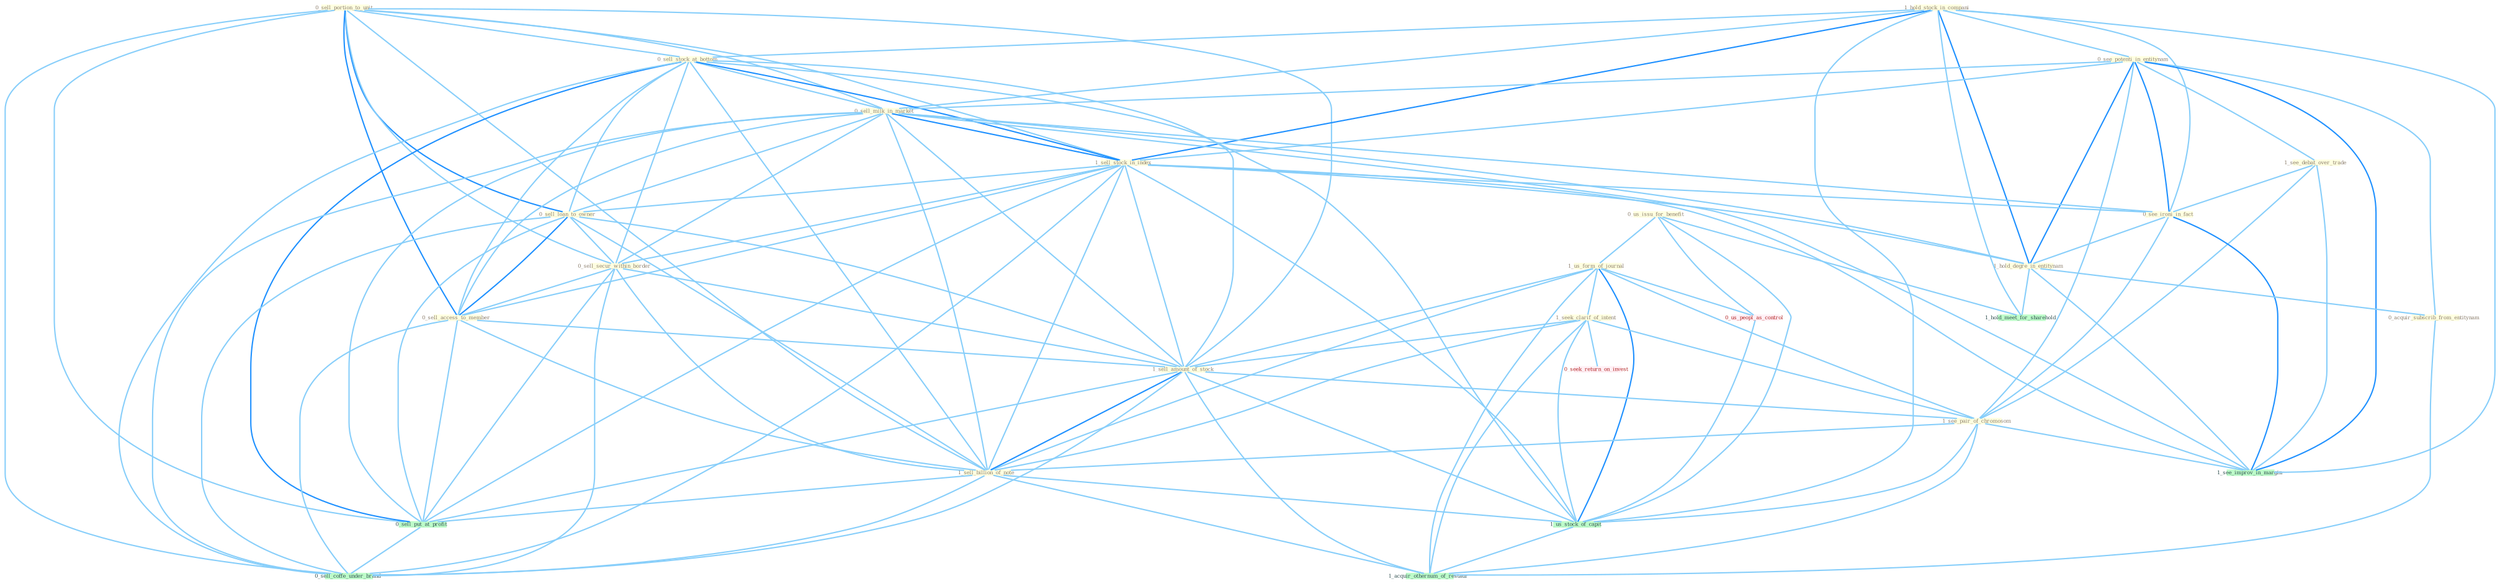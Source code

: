 Graph G{ 
    node
    [shape=polygon,style=filled,width=.5,height=.06,color="#BDFCC9",fixedsize=true,fontsize=4,
    fontcolor="#2f4f4f"];
    {node
    [color="#ffffe0", fontcolor="#8b7d6b"] "0_sell_portion_to_unit " "1_hold_stock_in_compani " "0_sell_stock_at_bottom " "0_see_potenti_in_entitynam " "1_see_debat_over_trade " "0_us_issu_for_benefit " "1_us_form_of_journal " "0_sell_milk_in_market " "1_sell_stock_in_index " "0_sell_loan_to_owner " "1_seek_clarif_of_intent " "0_sell_secur_within_border " "0_see_ironi_in_fact " "1_hold_degre_in_entitynam " "0_sell_access_to_member " "0_acquir_subscrib_from_entitynam " "1_sell_amount_of_stock " "1_see_pair_of_chromosom " "1_sell_billion_of_note "}
{node [color="#fff0f5", fontcolor="#b22222"] "0_us_peopl_as_control " "0_seek_return_on_invest "}
edge [color="#B0E2FF"];

	"0_sell_portion_to_unit " -- "0_sell_stock_at_bottom " [w="1", color="#87cefa" ];
	"0_sell_portion_to_unit " -- "0_sell_milk_in_market " [w="1", color="#87cefa" ];
	"0_sell_portion_to_unit " -- "1_sell_stock_in_index " [w="1", color="#87cefa" ];
	"0_sell_portion_to_unit " -- "0_sell_loan_to_owner " [w="2", color="#1e90ff" , len=0.8];
	"0_sell_portion_to_unit " -- "0_sell_secur_within_border " [w="1", color="#87cefa" ];
	"0_sell_portion_to_unit " -- "0_sell_access_to_member " [w="2", color="#1e90ff" , len=0.8];
	"0_sell_portion_to_unit " -- "1_sell_amount_of_stock " [w="1", color="#87cefa" ];
	"0_sell_portion_to_unit " -- "1_sell_billion_of_note " [w="1", color="#87cefa" ];
	"0_sell_portion_to_unit " -- "0_sell_put_at_profit " [w="1", color="#87cefa" ];
	"0_sell_portion_to_unit " -- "0_sell_coffe_under_brand " [w="1", color="#87cefa" ];
	"1_hold_stock_in_compani " -- "0_sell_stock_at_bottom " [w="1", color="#87cefa" ];
	"1_hold_stock_in_compani " -- "0_see_potenti_in_entitynam " [w="1", color="#87cefa" ];
	"1_hold_stock_in_compani " -- "0_sell_milk_in_market " [w="1", color="#87cefa" ];
	"1_hold_stock_in_compani " -- "1_sell_stock_in_index " [w="2", color="#1e90ff" , len=0.8];
	"1_hold_stock_in_compani " -- "0_see_ironi_in_fact " [w="1", color="#87cefa" ];
	"1_hold_stock_in_compani " -- "1_hold_degre_in_entitynam " [w="2", color="#1e90ff" , len=0.8];
	"1_hold_stock_in_compani " -- "1_us_stock_of_capit " [w="1", color="#87cefa" ];
	"1_hold_stock_in_compani " -- "1_see_improv_in_margin " [w="1", color="#87cefa" ];
	"1_hold_stock_in_compani " -- "1_hold_meet_for_sharehold " [w="1", color="#87cefa" ];
	"0_sell_stock_at_bottom " -- "0_sell_milk_in_market " [w="1", color="#87cefa" ];
	"0_sell_stock_at_bottom " -- "1_sell_stock_in_index " [w="2", color="#1e90ff" , len=0.8];
	"0_sell_stock_at_bottom " -- "0_sell_loan_to_owner " [w="1", color="#87cefa" ];
	"0_sell_stock_at_bottom " -- "0_sell_secur_within_border " [w="1", color="#87cefa" ];
	"0_sell_stock_at_bottom " -- "0_sell_access_to_member " [w="1", color="#87cefa" ];
	"0_sell_stock_at_bottom " -- "1_sell_amount_of_stock " [w="1", color="#87cefa" ];
	"0_sell_stock_at_bottom " -- "1_sell_billion_of_note " [w="1", color="#87cefa" ];
	"0_sell_stock_at_bottom " -- "0_sell_put_at_profit " [w="2", color="#1e90ff" , len=0.8];
	"0_sell_stock_at_bottom " -- "1_us_stock_of_capit " [w="1", color="#87cefa" ];
	"0_sell_stock_at_bottom " -- "0_sell_coffe_under_brand " [w="1", color="#87cefa" ];
	"0_see_potenti_in_entitynam " -- "1_see_debat_over_trade " [w="1", color="#87cefa" ];
	"0_see_potenti_in_entitynam " -- "0_sell_milk_in_market " [w="1", color="#87cefa" ];
	"0_see_potenti_in_entitynam " -- "1_sell_stock_in_index " [w="1", color="#87cefa" ];
	"0_see_potenti_in_entitynam " -- "0_see_ironi_in_fact " [w="2", color="#1e90ff" , len=0.8];
	"0_see_potenti_in_entitynam " -- "1_hold_degre_in_entitynam " [w="2", color="#1e90ff" , len=0.8];
	"0_see_potenti_in_entitynam " -- "0_acquir_subscrib_from_entitynam " [w="1", color="#87cefa" ];
	"0_see_potenti_in_entitynam " -- "1_see_pair_of_chromosom " [w="1", color="#87cefa" ];
	"0_see_potenti_in_entitynam " -- "1_see_improv_in_margin " [w="2", color="#1e90ff" , len=0.8];
	"1_see_debat_over_trade " -- "0_see_ironi_in_fact " [w="1", color="#87cefa" ];
	"1_see_debat_over_trade " -- "1_see_pair_of_chromosom " [w="1", color="#87cefa" ];
	"1_see_debat_over_trade " -- "1_see_improv_in_margin " [w="1", color="#87cefa" ];
	"0_us_issu_for_benefit " -- "1_us_form_of_journal " [w="1", color="#87cefa" ];
	"0_us_issu_for_benefit " -- "0_us_peopl_as_control " [w="1", color="#87cefa" ];
	"0_us_issu_for_benefit " -- "1_us_stock_of_capit " [w="1", color="#87cefa" ];
	"0_us_issu_for_benefit " -- "1_hold_meet_for_sharehold " [w="1", color="#87cefa" ];
	"1_us_form_of_journal " -- "1_seek_clarif_of_intent " [w="1", color="#87cefa" ];
	"1_us_form_of_journal " -- "1_sell_amount_of_stock " [w="1", color="#87cefa" ];
	"1_us_form_of_journal " -- "1_see_pair_of_chromosom " [w="1", color="#87cefa" ];
	"1_us_form_of_journal " -- "1_sell_billion_of_note " [w="1", color="#87cefa" ];
	"1_us_form_of_journal " -- "0_us_peopl_as_control " [w="1", color="#87cefa" ];
	"1_us_form_of_journal " -- "1_us_stock_of_capit " [w="2", color="#1e90ff" , len=0.8];
	"1_us_form_of_journal " -- "1_acquir_othernum_of_restaur " [w="1", color="#87cefa" ];
	"0_sell_milk_in_market " -- "1_sell_stock_in_index " [w="2", color="#1e90ff" , len=0.8];
	"0_sell_milk_in_market " -- "0_sell_loan_to_owner " [w="1", color="#87cefa" ];
	"0_sell_milk_in_market " -- "0_sell_secur_within_border " [w="1", color="#87cefa" ];
	"0_sell_milk_in_market " -- "0_see_ironi_in_fact " [w="1", color="#87cefa" ];
	"0_sell_milk_in_market " -- "1_hold_degre_in_entitynam " [w="1", color="#87cefa" ];
	"0_sell_milk_in_market " -- "0_sell_access_to_member " [w="1", color="#87cefa" ];
	"0_sell_milk_in_market " -- "1_sell_amount_of_stock " [w="1", color="#87cefa" ];
	"0_sell_milk_in_market " -- "1_sell_billion_of_note " [w="1", color="#87cefa" ];
	"0_sell_milk_in_market " -- "0_sell_put_at_profit " [w="1", color="#87cefa" ];
	"0_sell_milk_in_market " -- "1_see_improv_in_margin " [w="1", color="#87cefa" ];
	"0_sell_milk_in_market " -- "0_sell_coffe_under_brand " [w="1", color="#87cefa" ];
	"1_sell_stock_in_index " -- "0_sell_loan_to_owner " [w="1", color="#87cefa" ];
	"1_sell_stock_in_index " -- "0_sell_secur_within_border " [w="1", color="#87cefa" ];
	"1_sell_stock_in_index " -- "0_see_ironi_in_fact " [w="1", color="#87cefa" ];
	"1_sell_stock_in_index " -- "1_hold_degre_in_entitynam " [w="1", color="#87cefa" ];
	"1_sell_stock_in_index " -- "0_sell_access_to_member " [w="1", color="#87cefa" ];
	"1_sell_stock_in_index " -- "1_sell_amount_of_stock " [w="1", color="#87cefa" ];
	"1_sell_stock_in_index " -- "1_sell_billion_of_note " [w="1", color="#87cefa" ];
	"1_sell_stock_in_index " -- "0_sell_put_at_profit " [w="1", color="#87cefa" ];
	"1_sell_stock_in_index " -- "1_us_stock_of_capit " [w="1", color="#87cefa" ];
	"1_sell_stock_in_index " -- "1_see_improv_in_margin " [w="1", color="#87cefa" ];
	"1_sell_stock_in_index " -- "0_sell_coffe_under_brand " [w="1", color="#87cefa" ];
	"0_sell_loan_to_owner " -- "0_sell_secur_within_border " [w="1", color="#87cefa" ];
	"0_sell_loan_to_owner " -- "0_sell_access_to_member " [w="2", color="#1e90ff" , len=0.8];
	"0_sell_loan_to_owner " -- "1_sell_amount_of_stock " [w="1", color="#87cefa" ];
	"0_sell_loan_to_owner " -- "1_sell_billion_of_note " [w="1", color="#87cefa" ];
	"0_sell_loan_to_owner " -- "0_sell_put_at_profit " [w="1", color="#87cefa" ];
	"0_sell_loan_to_owner " -- "0_sell_coffe_under_brand " [w="1", color="#87cefa" ];
	"1_seek_clarif_of_intent " -- "1_sell_amount_of_stock " [w="1", color="#87cefa" ];
	"1_seek_clarif_of_intent " -- "1_see_pair_of_chromosom " [w="1", color="#87cefa" ];
	"1_seek_clarif_of_intent " -- "1_sell_billion_of_note " [w="1", color="#87cefa" ];
	"1_seek_clarif_of_intent " -- "0_seek_return_on_invest " [w="1", color="#87cefa" ];
	"1_seek_clarif_of_intent " -- "1_us_stock_of_capit " [w="1", color="#87cefa" ];
	"1_seek_clarif_of_intent " -- "1_acquir_othernum_of_restaur " [w="1", color="#87cefa" ];
	"0_sell_secur_within_border " -- "0_sell_access_to_member " [w="1", color="#87cefa" ];
	"0_sell_secur_within_border " -- "1_sell_amount_of_stock " [w="1", color="#87cefa" ];
	"0_sell_secur_within_border " -- "1_sell_billion_of_note " [w="1", color="#87cefa" ];
	"0_sell_secur_within_border " -- "0_sell_put_at_profit " [w="1", color="#87cefa" ];
	"0_sell_secur_within_border " -- "0_sell_coffe_under_brand " [w="1", color="#87cefa" ];
	"0_see_ironi_in_fact " -- "1_hold_degre_in_entitynam " [w="1", color="#87cefa" ];
	"0_see_ironi_in_fact " -- "1_see_pair_of_chromosom " [w="1", color="#87cefa" ];
	"0_see_ironi_in_fact " -- "1_see_improv_in_margin " [w="2", color="#1e90ff" , len=0.8];
	"1_hold_degre_in_entitynam " -- "0_acquir_subscrib_from_entitynam " [w="1", color="#87cefa" ];
	"1_hold_degre_in_entitynam " -- "1_see_improv_in_margin " [w="1", color="#87cefa" ];
	"1_hold_degre_in_entitynam " -- "1_hold_meet_for_sharehold " [w="1", color="#87cefa" ];
	"0_sell_access_to_member " -- "1_sell_amount_of_stock " [w="1", color="#87cefa" ];
	"0_sell_access_to_member " -- "1_sell_billion_of_note " [w="1", color="#87cefa" ];
	"0_sell_access_to_member " -- "0_sell_put_at_profit " [w="1", color="#87cefa" ];
	"0_sell_access_to_member " -- "0_sell_coffe_under_brand " [w="1", color="#87cefa" ];
	"0_acquir_subscrib_from_entitynam " -- "1_acquir_othernum_of_restaur " [w="1", color="#87cefa" ];
	"1_sell_amount_of_stock " -- "1_see_pair_of_chromosom " [w="1", color="#87cefa" ];
	"1_sell_amount_of_stock " -- "1_sell_billion_of_note " [w="2", color="#1e90ff" , len=0.8];
	"1_sell_amount_of_stock " -- "0_sell_put_at_profit " [w="1", color="#87cefa" ];
	"1_sell_amount_of_stock " -- "1_us_stock_of_capit " [w="1", color="#87cefa" ];
	"1_sell_amount_of_stock " -- "0_sell_coffe_under_brand " [w="1", color="#87cefa" ];
	"1_sell_amount_of_stock " -- "1_acquir_othernum_of_restaur " [w="1", color="#87cefa" ];
	"1_see_pair_of_chromosom " -- "1_sell_billion_of_note " [w="1", color="#87cefa" ];
	"1_see_pair_of_chromosom " -- "1_us_stock_of_capit " [w="1", color="#87cefa" ];
	"1_see_pair_of_chromosom " -- "1_see_improv_in_margin " [w="1", color="#87cefa" ];
	"1_see_pair_of_chromosom " -- "1_acquir_othernum_of_restaur " [w="1", color="#87cefa" ];
	"1_sell_billion_of_note " -- "0_sell_put_at_profit " [w="1", color="#87cefa" ];
	"1_sell_billion_of_note " -- "1_us_stock_of_capit " [w="1", color="#87cefa" ];
	"1_sell_billion_of_note " -- "0_sell_coffe_under_brand " [w="1", color="#87cefa" ];
	"1_sell_billion_of_note " -- "1_acquir_othernum_of_restaur " [w="1", color="#87cefa" ];
	"0_us_peopl_as_control " -- "1_us_stock_of_capit " [w="1", color="#87cefa" ];
	"0_sell_put_at_profit " -- "0_sell_coffe_under_brand " [w="1", color="#87cefa" ];
	"1_us_stock_of_capit " -- "1_acquir_othernum_of_restaur " [w="1", color="#87cefa" ];
}